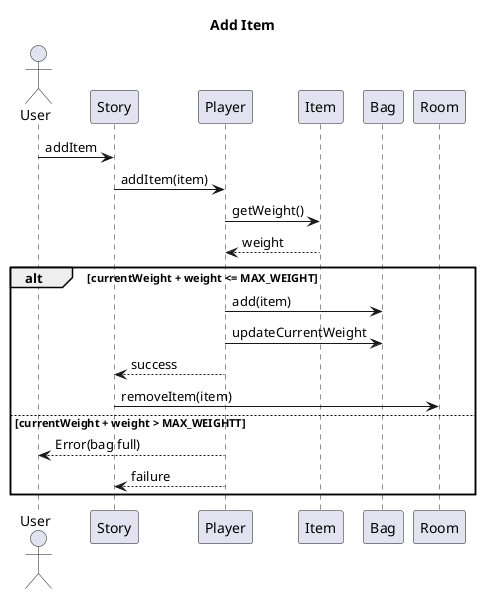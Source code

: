 @startuml

title Add Item

actor User
participant Story
participant Player
participant Item
participant Bag
participant Room

User -> Story : addItem
Story -> Player : addItem(item)
Player -> Item : getWeight()
return weight
alt currentWeight + weight <= MAX_WEIGHT
    Player -> Bag : add(item)
    Player -> Bag : updateCurrentWeight
    Player --> Story : success
    Story -> Room : removeItem(item)
else currentWeight + weight > MAX_WEIGHTT
    Player --> User : Error(bag full)
    Player --> Story : failure
end

@enduml
